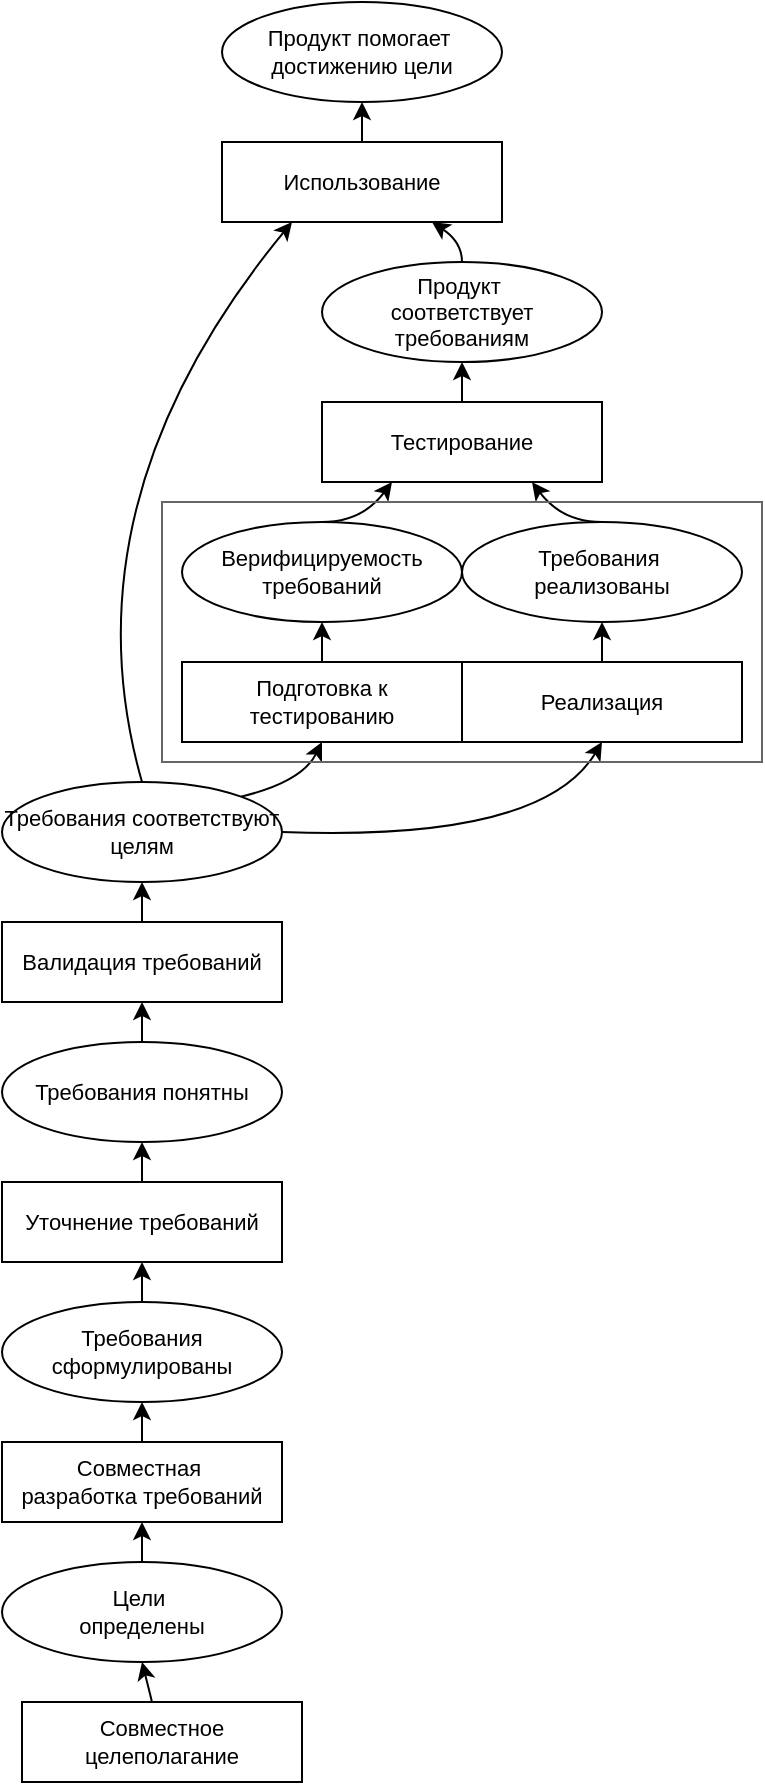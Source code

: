 <mxfile version="24.7.14">
  <diagram name="Page-1" id="edf60f1a-56cd-e834-aa8a-f176f3a09ee4">
    <mxGraphModel dx="611" dy="1392" grid="1" gridSize="10" guides="1" tooltips="1" connect="1" arrows="1" fold="1" page="1" pageScale="1" pageWidth="1100" pageHeight="850" background="none" math="0" shadow="0">
      <root>
        <mxCell id="0" />
        <mxCell id="1" parent="0" />
        <mxCell id="-9UY9D0LqpRNY4nDB8JV-2" value="Продукт&amp;nbsp;&lt;div style=&quot;font-size: 11px;&quot;&gt;соответствует требованиям&lt;/div&gt;" style="ellipse;whiteSpace=wrap;html=1;fontSize=11;" parent="1" vertex="1">
          <mxGeometry x="310" y="-700" width="140" height="50" as="geometry" />
        </mxCell>
        <mxCell id="qa2Wv9CTv1rorKcwXaA9-5" style="rounded=0;orthogonalLoop=1;jettySize=auto;html=1;exitX=1;exitY=0;exitDx=0;exitDy=0;entryX=0.5;entryY=1;entryDx=0;entryDy=0;curved=1;" edge="1" parent="1" source="-9UY9D0LqpRNY4nDB8JV-3" target="-9UY9D0LqpRNY4nDB8JV-42">
          <mxGeometry relative="1" as="geometry">
            <Array as="points">
              <mxPoint x="300" y="-440" />
            </Array>
          </mxGeometry>
        </mxCell>
        <mxCell id="qa2Wv9CTv1rorKcwXaA9-6" style="rounded=0;orthogonalLoop=1;jettySize=auto;html=1;exitX=1;exitY=0.5;exitDx=0;exitDy=0;entryX=0.5;entryY=1;entryDx=0;entryDy=0;curved=1;" edge="1" parent="1" source="-9UY9D0LqpRNY4nDB8JV-3" target="-9UY9D0LqpRNY4nDB8JV-41">
          <mxGeometry relative="1" as="geometry">
            <Array as="points">
              <mxPoint x="420" y="-410" />
            </Array>
          </mxGeometry>
        </mxCell>
        <mxCell id="-9UY9D0LqpRNY4nDB8JV-3" value="Требования соответствуют целям" style="ellipse;whiteSpace=wrap;html=1;fontSize=11;" parent="1" vertex="1">
          <mxGeometry x="150" y="-440" width="140" height="50" as="geometry" />
        </mxCell>
        <mxCell id="-9UY9D0LqpRNY4nDB8JV-8" style="rounded=0;orthogonalLoop=1;jettySize=auto;html=1;entryX=0.75;entryY=1;entryDx=0;entryDy=0;exitX=0.5;exitY=0;exitDx=0;exitDy=0;fontSize=11;curved=1;" parent="1" source="-9UY9D0LqpRNY4nDB8JV-6" target="-9UY9D0LqpRNY4nDB8JV-37" edge="1">
          <mxGeometry relative="1" as="geometry">
            <Array as="points">
              <mxPoint x="430" y="-570" />
            </Array>
          </mxGeometry>
        </mxCell>
        <mxCell id="-9UY9D0LqpRNY4nDB8JV-6" value="Требования&amp;nbsp;&lt;div&gt;реализованы&lt;/div&gt;" style="ellipse;whiteSpace=wrap;html=1;fontSize=11;" parent="1" vertex="1">
          <mxGeometry x="380" y="-570" width="140" height="50" as="geometry" />
        </mxCell>
        <mxCell id="-9UY9D0LqpRNY4nDB8JV-9" style="rounded=0;orthogonalLoop=1;jettySize=auto;html=1;exitX=0.5;exitY=0;exitDx=0;exitDy=0;entryX=0.25;entryY=1;entryDx=0;entryDy=0;fontSize=11;curved=1;" parent="1" source="-9UY9D0LqpRNY4nDB8JV-7" target="-9UY9D0LqpRNY4nDB8JV-37" edge="1">
          <mxGeometry relative="1" as="geometry">
            <Array as="points">
              <mxPoint x="330" y="-570" />
            </Array>
          </mxGeometry>
        </mxCell>
        <mxCell id="-9UY9D0LqpRNY4nDB8JV-7" value="Верифицируемость требований" style="ellipse;whiteSpace=wrap;html=1;fontSize=11;" parent="1" vertex="1">
          <mxGeometry x="240" y="-570" width="140" height="50" as="geometry" />
        </mxCell>
        <mxCell id="-9UY9D0LqpRNY4nDB8JV-12" style="rounded=0;orthogonalLoop=1;jettySize=auto;html=1;exitX=0.5;exitY=0;exitDx=0;exitDy=0;entryX=0.5;entryY=1;entryDx=0;entryDy=0;fontSize=11;" parent="1" source="-9UY9D0LqpRNY4nDB8JV-10" target="qa2Wv9CTv1rorKcwXaA9-2" edge="1">
          <mxGeometry relative="1" as="geometry" />
        </mxCell>
        <mxCell id="-9UY9D0LqpRNY4nDB8JV-10" value="Требования сформулированы" style="ellipse;whiteSpace=wrap;html=1;fontSize=11;" parent="1" vertex="1">
          <mxGeometry x="150" y="-180" width="140" height="50" as="geometry" />
        </mxCell>
        <mxCell id="-9UY9D0LqpRNY4nDB8JV-68" style="rounded=0;orthogonalLoop=1;jettySize=auto;html=1;entryX=0.5;entryY=1;entryDx=0;entryDy=0;fontSize=11;" parent="1" source="-9UY9D0LqpRNY4nDB8JV-13" target="-9UY9D0LqpRNY4nDB8JV-56" edge="1">
          <mxGeometry relative="1" as="geometry" />
        </mxCell>
        <mxCell id="-9UY9D0LqpRNY4nDB8JV-13" value="Цели&amp;nbsp;&lt;div style=&quot;font-size: 11px;&quot;&gt;&lt;span style=&quot;background-color: initial; font-size: 11px;&quot;&gt;определены&lt;/span&gt;&lt;/div&gt;" style="ellipse;whiteSpace=wrap;html=1;fontSize=11;" parent="1" vertex="1">
          <mxGeometry x="150" y="-50" width="140" height="50" as="geometry" />
        </mxCell>
        <mxCell id="-9UY9D0LqpRNY4nDB8JV-21" value="Продукт помогает&amp;nbsp;&lt;div style=&quot;font-size: 11px;&quot;&gt;достижению цели&lt;/div&gt;" style="ellipse;whiteSpace=wrap;html=1;fontSize=11;" parent="1" vertex="1">
          <mxGeometry x="260" y="-830" width="140" height="50" as="geometry" />
        </mxCell>
        <mxCell id="-9UY9D0LqpRNY4nDB8JV-25" value="" style="endArrow=classic;html=1;rounded=0;exitX=0.5;exitY=0;exitDx=0;exitDy=0;entryX=0.75;entryY=1;entryDx=0;entryDy=0;fontSize=11;curved=1;" parent="1" source="-9UY9D0LqpRNY4nDB8JV-2" target="-9UY9D0LqpRNY4nDB8JV-35" edge="1">
          <mxGeometry relative="1" as="geometry">
            <mxPoint x="640" y="160" as="sourcePoint" />
            <mxPoint x="740" y="160" as="targetPoint" />
            <Array as="points">
              <mxPoint x="380" y="-710" />
            </Array>
          </mxGeometry>
        </mxCell>
        <mxCell id="qa2Wv9CTv1rorKcwXaA9-8" value="&lt;div&gt;&lt;br&gt;&lt;/div&gt;&lt;div&gt;&lt;br&gt;&lt;/div&gt;" style="edgeLabel;html=1;align=center;verticalAlign=middle;resizable=0;points=[];" vertex="1" connectable="0" parent="-9UY9D0LqpRNY4nDB8JV-25">
          <mxGeometry x="0.001" y="2" relative="1" as="geometry">
            <mxPoint as="offset" />
          </mxGeometry>
        </mxCell>
        <mxCell id="-9UY9D0LqpRNY4nDB8JV-27" value="" style="endArrow=classic;html=1;rounded=0;exitX=0.5;exitY=0;exitDx=0;exitDy=0;entryX=0.25;entryY=1;entryDx=0;entryDy=0;fontSize=11;curved=1;" parent="1" source="-9UY9D0LqpRNY4nDB8JV-3" target="-9UY9D0LqpRNY4nDB8JV-35" edge="1">
          <mxGeometry relative="1" as="geometry">
            <mxPoint x="780" y="130" as="sourcePoint" />
            <mxPoint x="940" y="130" as="targetPoint" />
            <Array as="points">
              <mxPoint x="180" y="-580" />
            </Array>
          </mxGeometry>
        </mxCell>
        <mxCell id="-9UY9D0LqpRNY4nDB8JV-36" style="rounded=0;orthogonalLoop=1;jettySize=auto;html=1;entryX=0.5;entryY=1;entryDx=0;entryDy=0;fontSize=11;" parent="1" source="-9UY9D0LqpRNY4nDB8JV-35" target="-9UY9D0LqpRNY4nDB8JV-21" edge="1">
          <mxGeometry relative="1" as="geometry" />
        </mxCell>
        <mxCell id="-9UY9D0LqpRNY4nDB8JV-35" value="Использование" style="rounded=0;whiteSpace=wrap;html=1;fontSize=11;" parent="1" vertex="1">
          <mxGeometry x="260" y="-760" width="140" height="40" as="geometry" />
        </mxCell>
        <mxCell id="-9UY9D0LqpRNY4nDB8JV-38" style="rounded=0;orthogonalLoop=1;jettySize=auto;html=1;entryX=0.5;entryY=1;entryDx=0;entryDy=0;fontSize=11;" parent="1" source="-9UY9D0LqpRNY4nDB8JV-37" target="-9UY9D0LqpRNY4nDB8JV-2" edge="1">
          <mxGeometry relative="1" as="geometry" />
        </mxCell>
        <mxCell id="-9UY9D0LqpRNY4nDB8JV-37" value="Тестирование" style="whiteSpace=wrap;html=1;fontSize=11;" parent="1" vertex="1">
          <mxGeometry x="310" y="-630" width="140" height="40" as="geometry" />
        </mxCell>
        <mxCell id="-9UY9D0LqpRNY4nDB8JV-40" value="" style="rounded=0;orthogonalLoop=1;jettySize=auto;html=1;fontSize=11;" parent="1" source="-9UY9D0LqpRNY4nDB8JV-39" target="-9UY9D0LqpRNY4nDB8JV-3" edge="1">
          <mxGeometry relative="1" as="geometry" />
        </mxCell>
        <mxCell id="-9UY9D0LqpRNY4nDB8JV-39" value="Валидация требований" style="whiteSpace=wrap;html=1;fontSize=11;" parent="1" vertex="1">
          <mxGeometry x="150" y="-370" width="140" height="40" as="geometry" />
        </mxCell>
        <mxCell id="-9UY9D0LqpRNY4nDB8JV-44" style="rounded=0;orthogonalLoop=1;jettySize=auto;html=1;entryX=0.5;entryY=1;entryDx=0;entryDy=0;fontSize=11;" parent="1" source="-9UY9D0LqpRNY4nDB8JV-41" target="-9UY9D0LqpRNY4nDB8JV-6" edge="1">
          <mxGeometry relative="1" as="geometry" />
        </mxCell>
        <mxCell id="-9UY9D0LqpRNY4nDB8JV-41" value="Реализация" style="whiteSpace=wrap;html=1;fontSize=11;" parent="1" vertex="1">
          <mxGeometry x="380" y="-500" width="140" height="40" as="geometry" />
        </mxCell>
        <mxCell id="-9UY9D0LqpRNY4nDB8JV-43" style="rounded=0;orthogonalLoop=1;jettySize=auto;html=1;entryX=0.5;entryY=1;entryDx=0;entryDy=0;exitX=0.5;exitY=0;exitDx=0;exitDy=0;fontSize=11;" parent="1" source="-9UY9D0LqpRNY4nDB8JV-42" target="-9UY9D0LqpRNY4nDB8JV-7" edge="1">
          <mxGeometry relative="1" as="geometry" />
        </mxCell>
        <mxCell id="-9UY9D0LqpRNY4nDB8JV-42" value="Подготовка к тестированию" style="whiteSpace=wrap;html=1;fontSize=11;" parent="1" vertex="1">
          <mxGeometry x="240" y="-500" width="140" height="40" as="geometry" />
        </mxCell>
        <mxCell id="-9UY9D0LqpRNY4nDB8JV-47" style="rounded=0;orthogonalLoop=1;jettySize=auto;html=1;exitX=0.5;exitY=0;exitDx=0;exitDy=0;entryX=0.5;entryY=1;entryDx=0;entryDy=0;fontSize=11;" parent="1" source="-9UY9D0LqpRNY4nDB8JV-56" target="-9UY9D0LqpRNY4nDB8JV-10" edge="1">
          <mxGeometry relative="1" as="geometry">
            <mxPoint x="745" y="1140" as="sourcePoint" />
          </mxGeometry>
        </mxCell>
        <mxCell id="-9UY9D0LqpRNY4nDB8JV-56" value="Совместная&amp;nbsp;&lt;div style=&quot;font-size: 11px;&quot;&gt;разработка&amp;nbsp;&lt;span style=&quot;background-color: initial; font-size: 11px;&quot;&gt;требований&lt;/span&gt;&lt;/div&gt;" style="whiteSpace=wrap;html=1;fontSize=11;" parent="1" vertex="1">
          <mxGeometry x="150" y="-110" width="140" height="40" as="geometry" />
        </mxCell>
        <mxCell id="-9UY9D0LqpRNY4nDB8JV-61" style="rounded=0;orthogonalLoop=1;jettySize=auto;html=1;entryX=0.5;entryY=1;entryDx=0;entryDy=0;fontSize=11;" parent="1" source="-9UY9D0LqpRNY4nDB8JV-60" target="-9UY9D0LqpRNY4nDB8JV-13" edge="1">
          <mxGeometry relative="1" as="geometry" />
        </mxCell>
        <mxCell id="-9UY9D0LqpRNY4nDB8JV-60" value="Совместное целеполаган&lt;span style=&quot;background-color: initial; font-size: 11px;&quot;&gt;ие&lt;/span&gt;" style="whiteSpace=wrap;html=1;fontSize=11;" parent="1" vertex="1">
          <mxGeometry x="160" y="20" width="140" height="40" as="geometry" />
        </mxCell>
        <mxCell id="Q5NMpytd__eOCNeQYm9k-1" style="edgeStyle=orthogonalEdgeStyle;rounded=0;orthogonalLoop=1;jettySize=auto;html=1;exitX=0.5;exitY=1;exitDx=0;exitDy=0;fontSize=11;" parent="1" source="-9UY9D0LqpRNY4nDB8JV-10" target="-9UY9D0LqpRNY4nDB8JV-10" edge="1">
          <mxGeometry relative="1" as="geometry" />
        </mxCell>
        <mxCell id="qa2Wv9CTv1rorKcwXaA9-1" value="Требования понятны" style="ellipse;whiteSpace=wrap;html=1;fontSize=11;" vertex="1" parent="1">
          <mxGeometry x="150" y="-310" width="140" height="50" as="geometry" />
        </mxCell>
        <mxCell id="qa2Wv9CTv1rorKcwXaA9-4" style="rounded=0;orthogonalLoop=1;jettySize=auto;html=1;exitX=0.5;exitY=0;exitDx=0;exitDy=0;entryX=0.5;entryY=1;entryDx=0;entryDy=0;" edge="1" parent="1" source="qa2Wv9CTv1rorKcwXaA9-1" target="-9UY9D0LqpRNY4nDB8JV-39">
          <mxGeometry relative="1" as="geometry" />
        </mxCell>
        <mxCell id="qa2Wv9CTv1rorKcwXaA9-3" style="rounded=0;orthogonalLoop=1;jettySize=auto;html=1;exitX=0.5;exitY=0;exitDx=0;exitDy=0;entryX=0.5;entryY=1;entryDx=0;entryDy=0;" edge="1" parent="1" source="qa2Wv9CTv1rorKcwXaA9-2" target="qa2Wv9CTv1rorKcwXaA9-1">
          <mxGeometry relative="1" as="geometry" />
        </mxCell>
        <mxCell id="qa2Wv9CTv1rorKcwXaA9-2" value="Уточнение требований" style="whiteSpace=wrap;html=1;fontSize=11;" vertex="1" parent="1">
          <mxGeometry x="150" y="-240" width="140" height="40" as="geometry" />
        </mxCell>
        <mxCell id="qa2Wv9CTv1rorKcwXaA9-12" value="" style="rounded=0;whiteSpace=wrap;html=1;fillColor=none;fontColor=#333333;strokeColor=#666666;" vertex="1" parent="1">
          <mxGeometry x="230" y="-580" width="300" height="130" as="geometry" />
        </mxCell>
      </root>
    </mxGraphModel>
  </diagram>
</mxfile>
